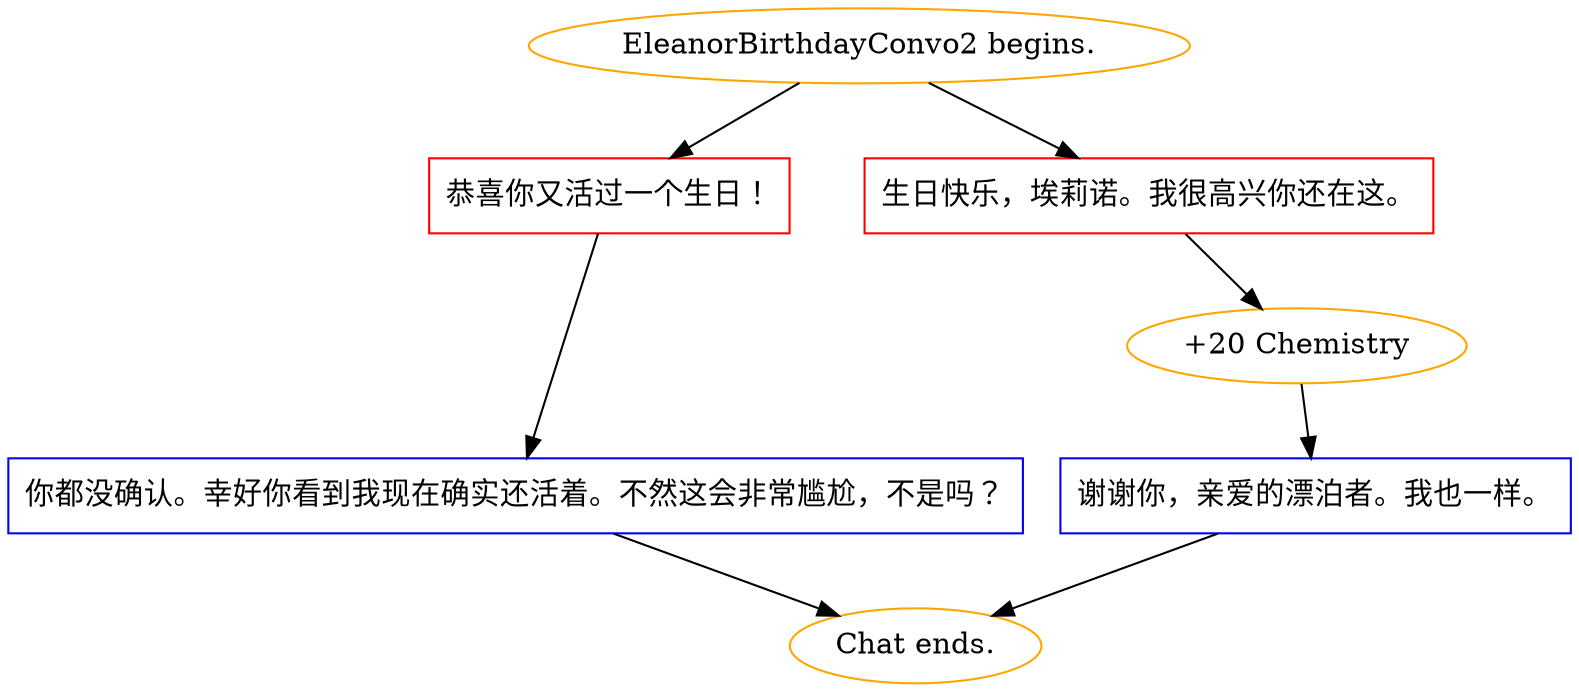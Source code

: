 digraph {
	"EleanorBirthdayConvo2 begins." [color=orange];
		"EleanorBirthdayConvo2 begins." -> j1510975128;
		"EleanorBirthdayConvo2 begins." -> j3064904774;
	j1510975128 [label="恭喜你又活过一个生日！",shape=box,color=red];
		j1510975128 -> j3398998850;
	j3064904774 [label="生日快乐，埃莉诺。我很高兴你还在这。",shape=box,color=red];
		j3064904774 -> j1545779200;
	j3398998850 [label="你都没确认。幸好你看到我现在确实还活着。不然这会非常尴尬，不是吗？",shape=box,color=blue];
		j3398998850 -> "Chat ends.";
	j1545779200 [label="+20 Chemistry",color=orange];
		j1545779200 -> j1640919724;
	"Chat ends." [color=orange];
	j1640919724 [label="谢谢你，亲爱的漂泊者。我也一样。",shape=box,color=blue];
		j1640919724 -> "Chat ends.";
}